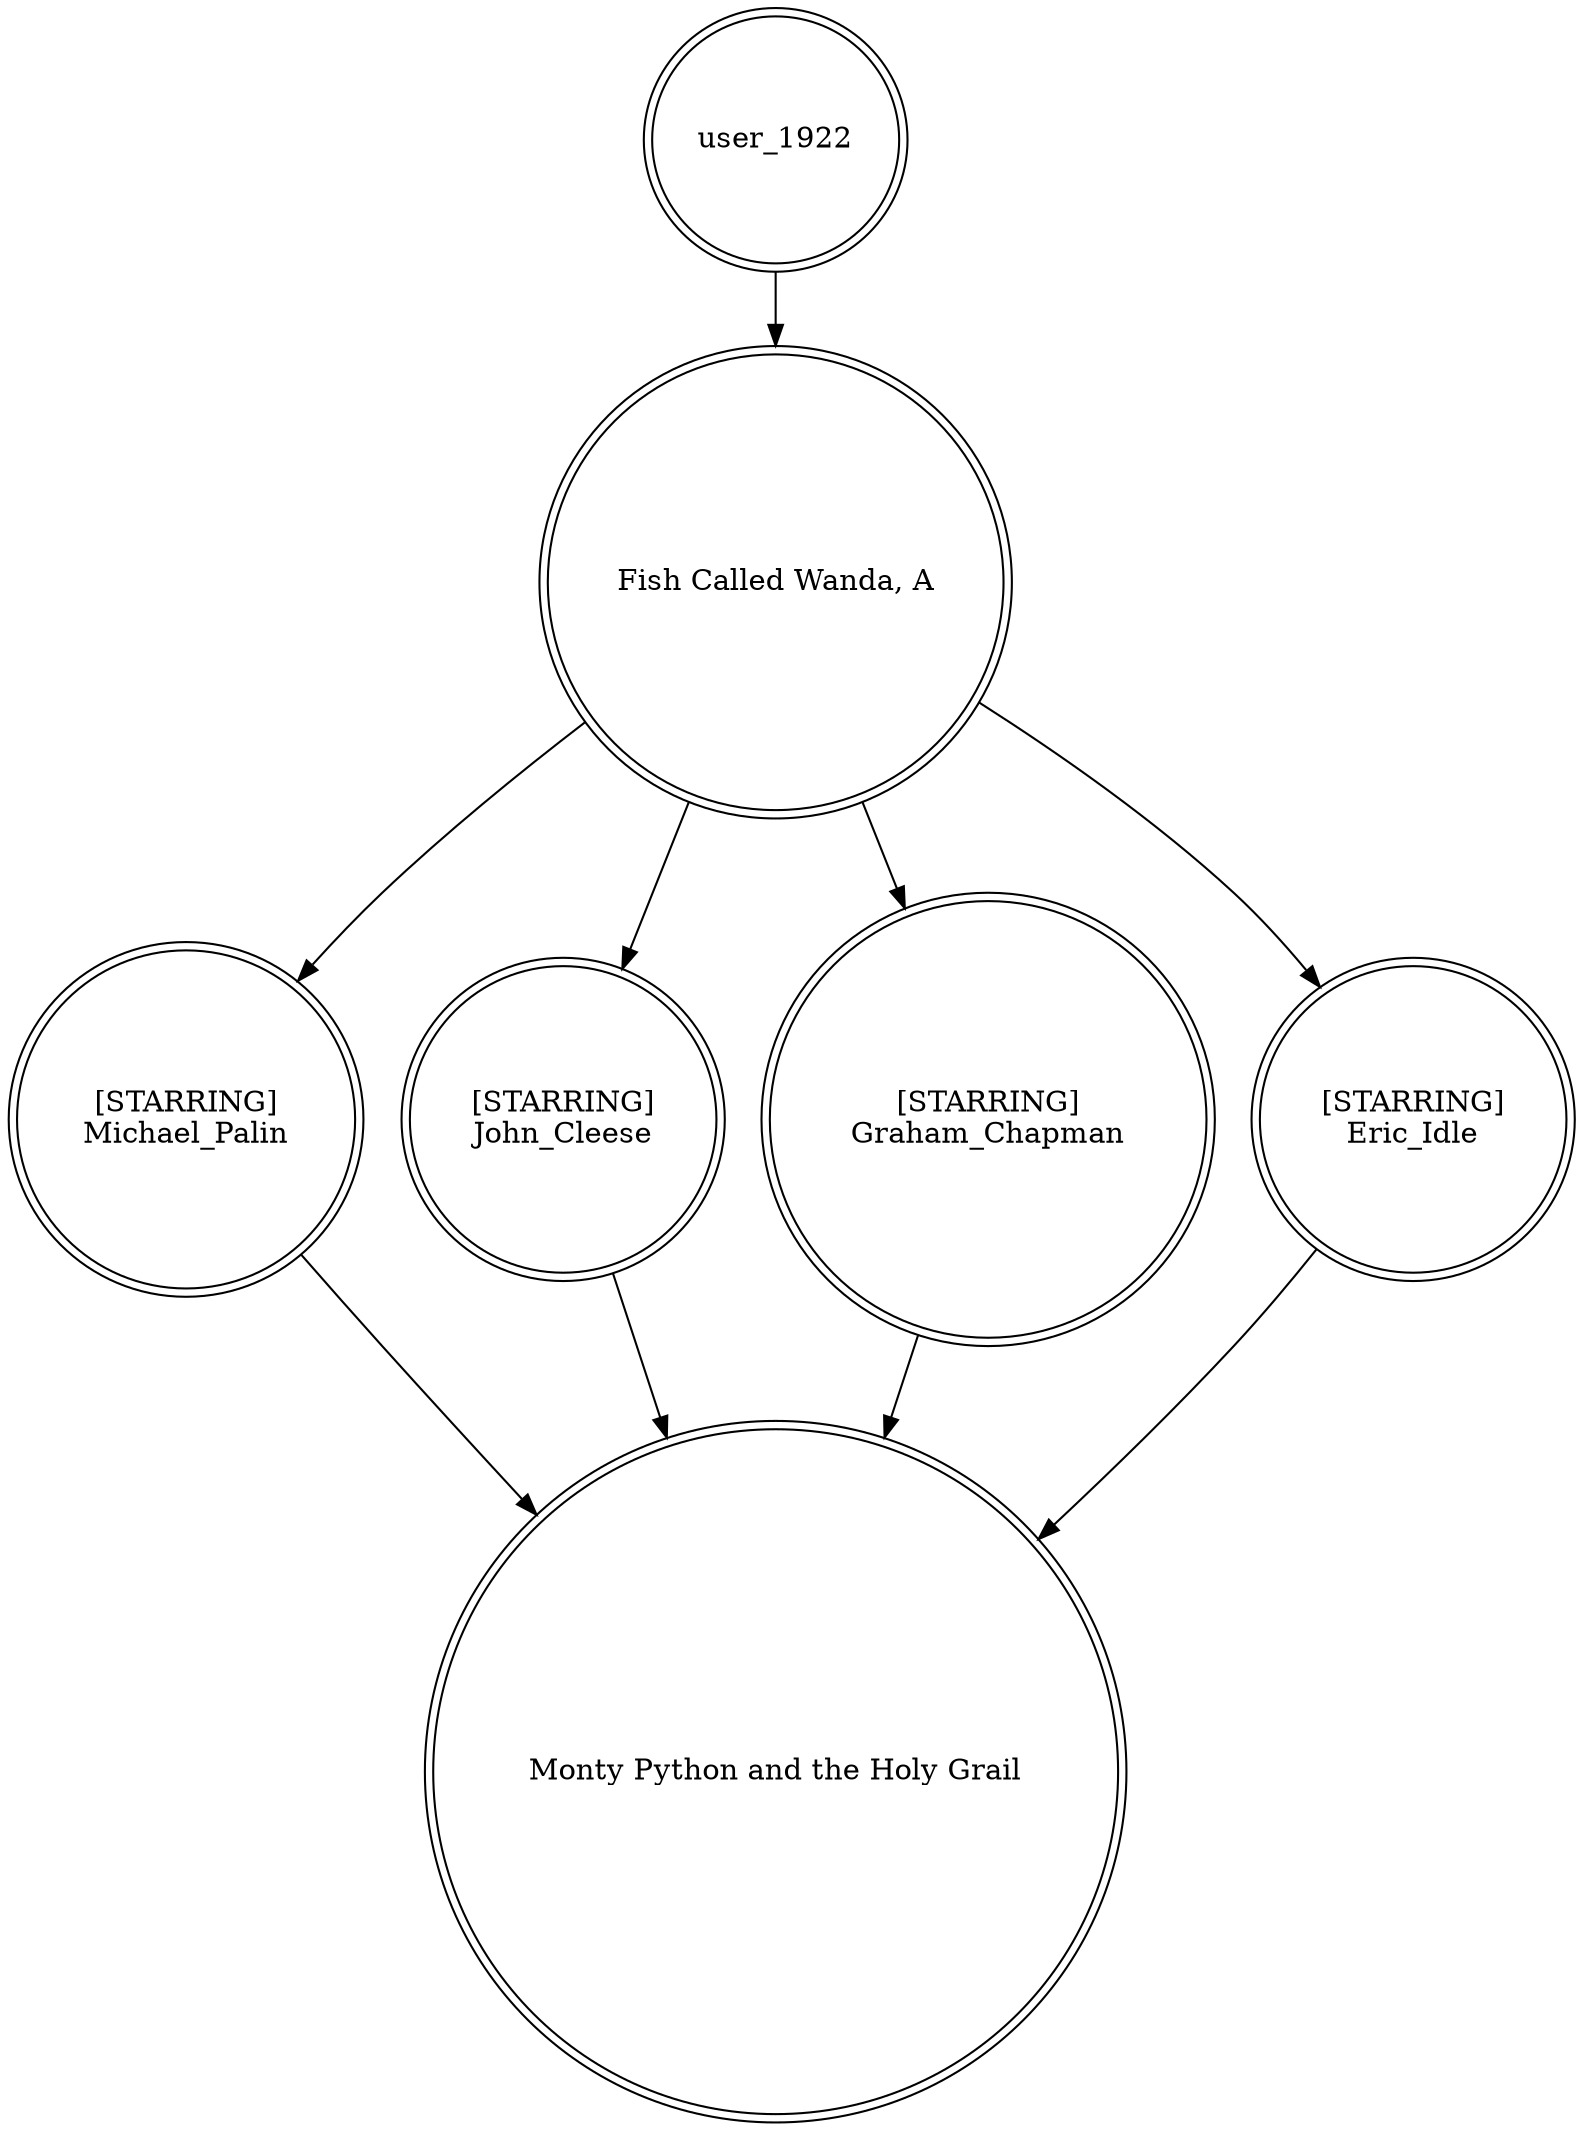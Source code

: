 digraph finite_state_machine {
	node [shape=doublecircle]
	"Fish Called Wanda, A" -> "[STARRING]
Michael_Palin"
	"Fish Called Wanda, A" -> "[STARRING]
John_Cleese"
	"[STARRING]
Graham_Chapman" -> "Monty Python and the Holy Grail"
	"[STARRING]
Eric_Idle" -> "Monty Python and the Holy Grail"
	"[STARRING]
John_Cleese" -> "Monty Python and the Holy Grail"
	"Fish Called Wanda, A" -> "[STARRING]
Graham_Chapman"
	"[STARRING]
Michael_Palin" -> "Monty Python and the Holy Grail"
	"Fish Called Wanda, A" -> "[STARRING]
Eric_Idle"
	user_1922 -> "Fish Called Wanda, A"
}
